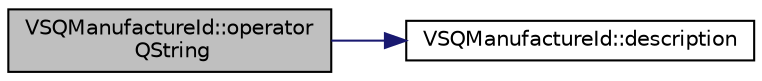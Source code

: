 digraph "VSQManufactureId::operator QString"
{
 // LATEX_PDF_SIZE
  edge [fontname="Helvetica",fontsize="10",labelfontname="Helvetica",labelfontsize="10"];
  node [fontname="Helvetica",fontsize="10",shape=record];
  rankdir="LR";
  Node1 [label="VSQManufactureId::operator\l QString",height=0.2,width=0.4,color="black", fillcolor="grey75", style="filled", fontcolor="black",tooltip="Get manufacture identifier text description."];
  Node1 -> Node2 [color="midnightblue",fontsize="10",style="solid",fontname="Helvetica"];
  Node2 [label="VSQManufactureId::description",height=0.2,width=0.4,color="black", fillcolor="white", style="filled",URL="$class_v_s_q_manufacture_id.html#aeb6038ef339d949885c0e281978a7b43",tooltip="Describe manufacture identifier."];
}

